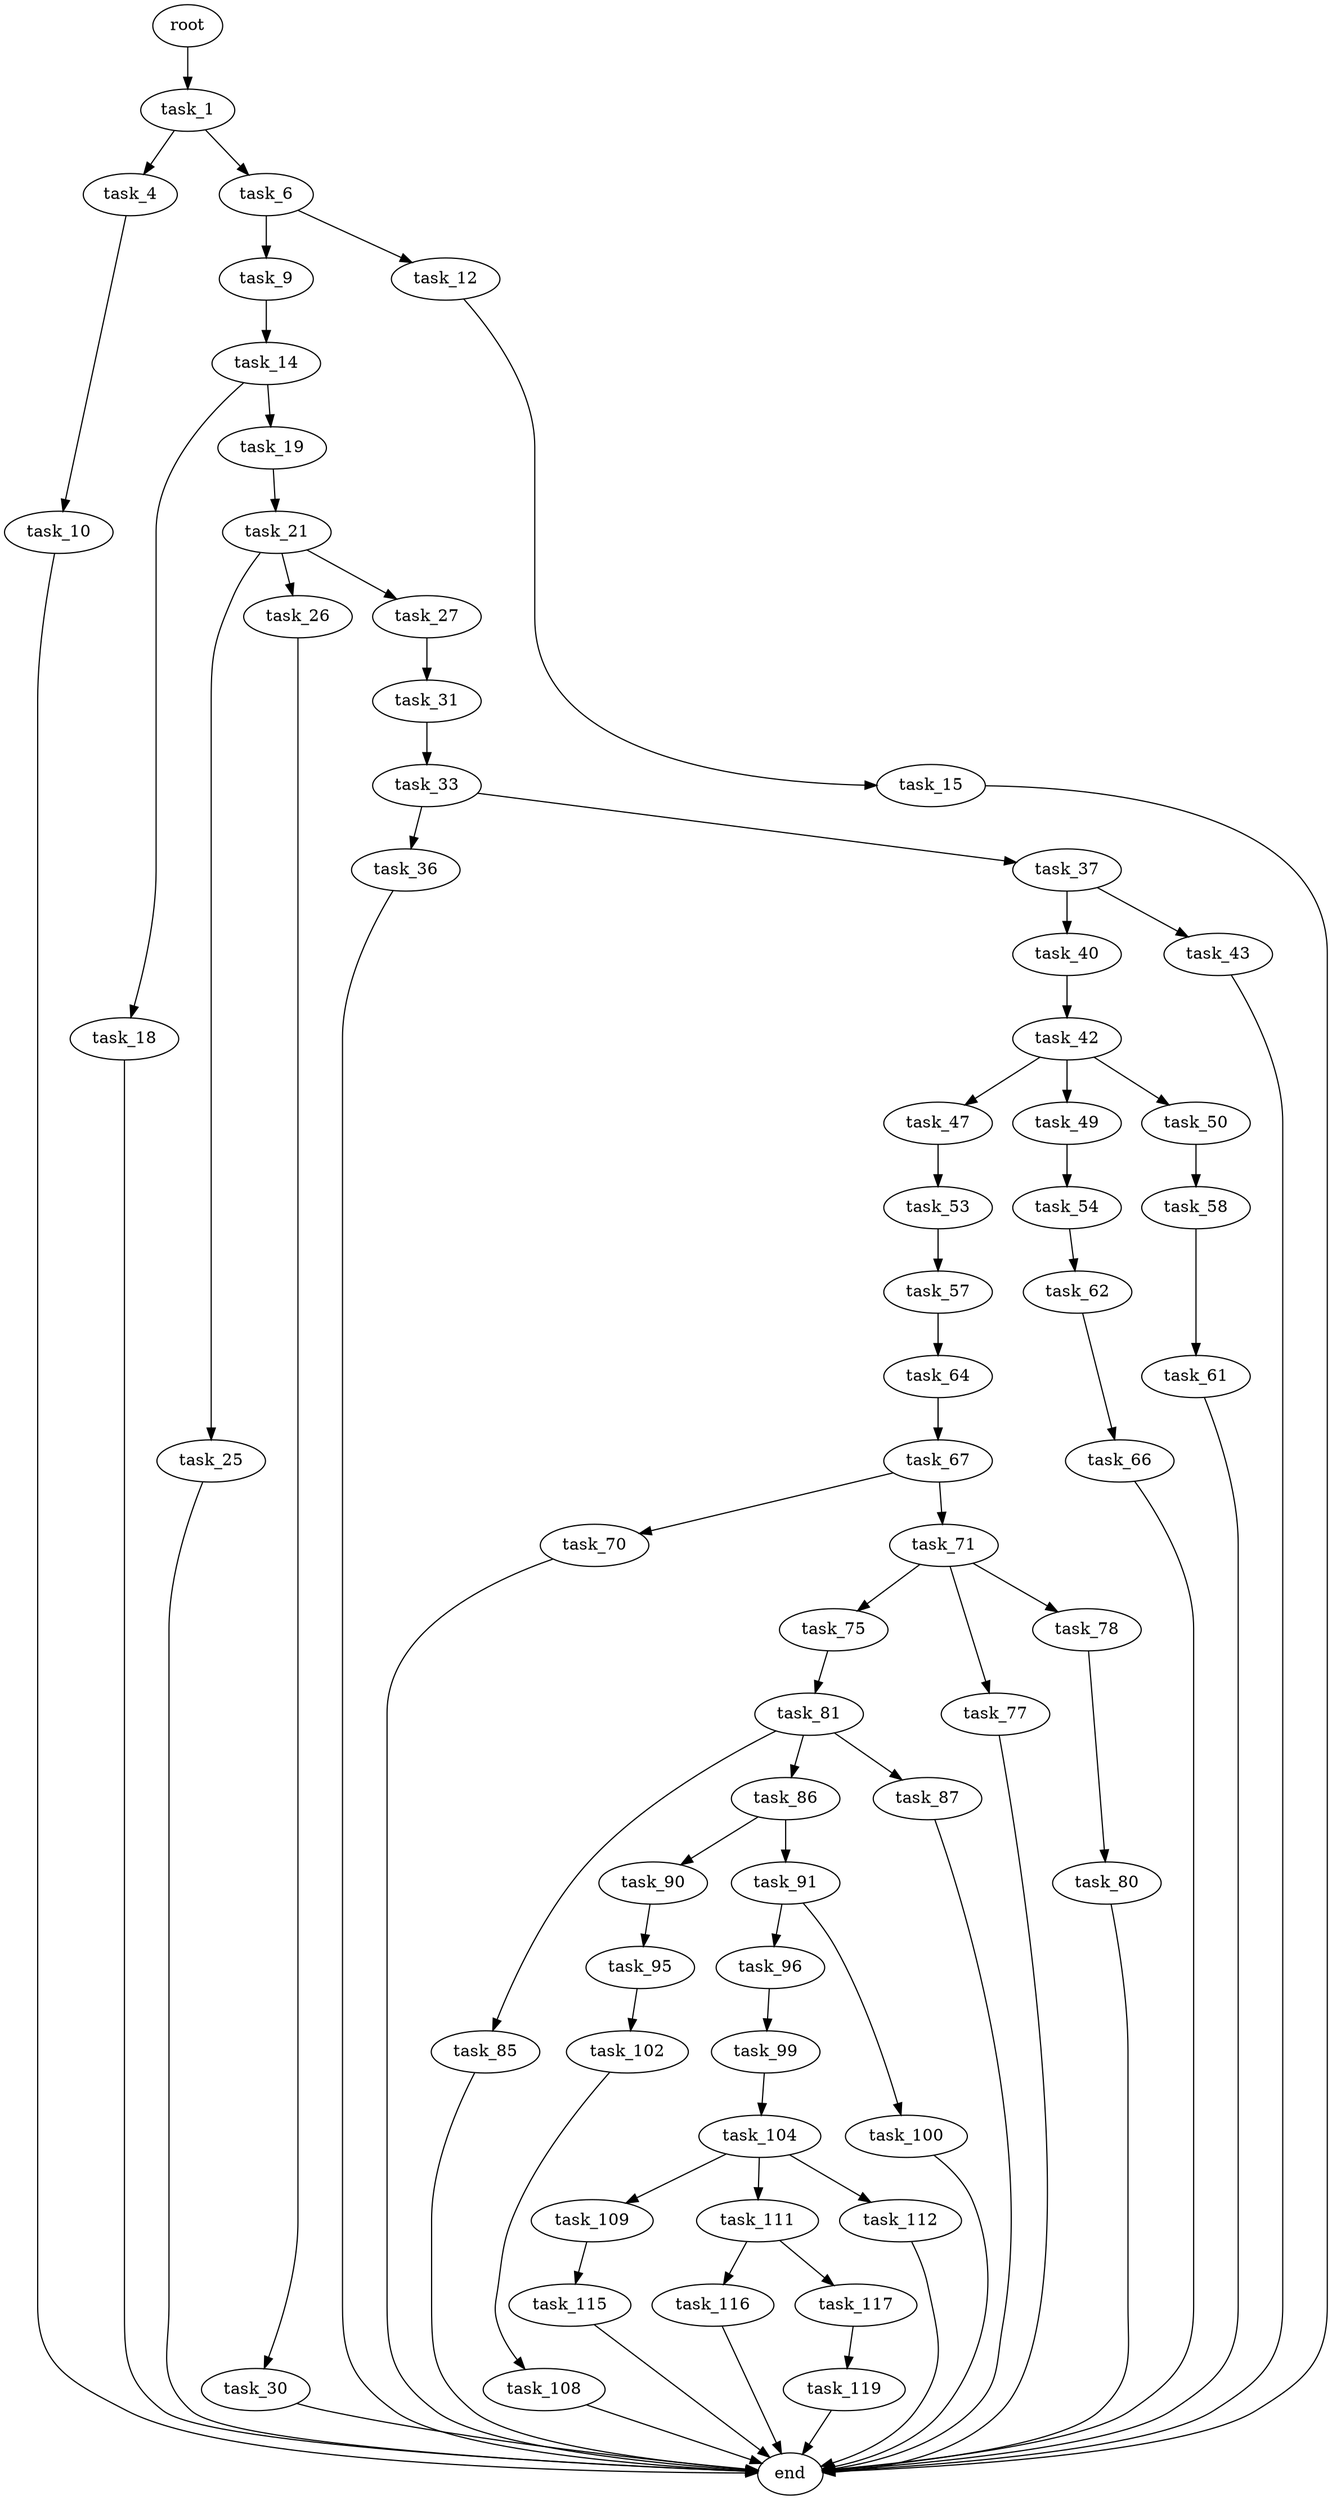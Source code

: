 digraph G {
  root [size="0.000000"];
  task_1 [size="68719476736.000000"];
  task_4 [size="68719476736.000000"];
  task_6 [size="4344732787.000000"];
  task_9 [size="20597444574.000000"];
  task_10 [size="15275846617.000000"];
  task_12 [size="8589934592.000000"];
  task_14 [size="549755813888.000000"];
  task_15 [size="28991029248.000000"];
  task_18 [size="14983095079.000000"];
  task_19 [size="220563075366.000000"];
  task_21 [size="671703449861.000000"];
  task_25 [size="55549258436.000000"];
  task_26 [size="991655011278.000000"];
  task_27 [size="134217728000.000000"];
  task_30 [size="549755813888.000000"];
  task_31 [size="4949356977.000000"];
  task_33 [size="447342690289.000000"];
  task_36 [size="86642807986.000000"];
  task_37 [size="89074354615.000000"];
  task_40 [size="1793868444.000000"];
  task_42 [size="28991029248.000000"];
  task_43 [size="20004345141.000000"];
  task_47 [size="231928233984.000000"];
  task_49 [size="6072280651.000000"];
  task_50 [size="231928233984.000000"];
  task_53 [size="6791604248.000000"];
  task_54 [size="615014847029.000000"];
  task_57 [size="200493876886.000000"];
  task_58 [size="217139176181.000000"];
  task_61 [size="88527486910.000000"];
  task_62 [size="257334410592.000000"];
  task_64 [size="23605184800.000000"];
  task_66 [size="2487153401.000000"];
  task_67 [size="101502947578.000000"];
  task_70 [size="97894700600.000000"];
  task_71 [size="198215587220.000000"];
  task_75 [size="6323214474.000000"];
  task_77 [size="15725710350.000000"];
  task_78 [size="3468443097.000000"];
  task_80 [size="45268475792.000000"];
  task_81 [size="712858288695.000000"];
  task_85 [size="45894968479.000000"];
  task_86 [size="54087585402.000000"];
  task_87 [size="5641514497.000000"];
  task_90 [size="8589934592.000000"];
  task_91 [size="1073741824000.000000"];
  task_95 [size="3392456817.000000"];
  task_96 [size="164309865926.000000"];
  task_99 [size="549755813888.000000"];
  task_100 [size="663519644393.000000"];
  task_102 [size="221674071446.000000"];
  task_104 [size="549755813888.000000"];
  task_108 [size="31371570195.000000"];
  task_109 [size="7776270533.000000"];
  task_111 [size="39776824321.000000"];
  task_112 [size="231928233984.000000"];
  task_115 [size="17398989599.000000"];
  task_116 [size="701209197794.000000"];
  task_117 [size="1238028860056.000000"];
  task_119 [size="124820939117.000000"];
  end [size="0.000000"];

  root -> task_1 [size="1.000000"];
  task_1 -> task_4 [size="134217728.000000"];
  task_1 -> task_6 [size="134217728.000000"];
  task_4 -> task_10 [size="134217728.000000"];
  task_6 -> task_9 [size="134217728.000000"];
  task_6 -> task_12 [size="134217728.000000"];
  task_9 -> task_14 [size="838860800.000000"];
  task_10 -> end [size="1.000000"];
  task_12 -> task_15 [size="33554432.000000"];
  task_14 -> task_18 [size="536870912.000000"];
  task_14 -> task_19 [size="536870912.000000"];
  task_15 -> end [size="1.000000"];
  task_18 -> end [size="1.000000"];
  task_19 -> task_21 [size="301989888.000000"];
  task_21 -> task_25 [size="411041792.000000"];
  task_21 -> task_26 [size="411041792.000000"];
  task_21 -> task_27 [size="411041792.000000"];
  task_25 -> end [size="1.000000"];
  task_26 -> task_30 [size="838860800.000000"];
  task_27 -> task_31 [size="209715200.000000"];
  task_30 -> end [size="1.000000"];
  task_31 -> task_33 [size="209715200.000000"];
  task_33 -> task_36 [size="536870912.000000"];
  task_33 -> task_37 [size="536870912.000000"];
  task_36 -> end [size="1.000000"];
  task_37 -> task_40 [size="134217728.000000"];
  task_37 -> task_43 [size="134217728.000000"];
  task_40 -> task_42 [size="33554432.000000"];
  task_42 -> task_47 [size="75497472.000000"];
  task_42 -> task_49 [size="75497472.000000"];
  task_42 -> task_50 [size="75497472.000000"];
  task_43 -> end [size="1.000000"];
  task_47 -> task_53 [size="301989888.000000"];
  task_49 -> task_54 [size="301989888.000000"];
  task_50 -> task_58 [size="301989888.000000"];
  task_53 -> task_57 [size="209715200.000000"];
  task_54 -> task_62 [size="411041792.000000"];
  task_57 -> task_64 [size="209715200.000000"];
  task_58 -> task_61 [size="209715200.000000"];
  task_61 -> end [size="1.000000"];
  task_62 -> task_66 [size="411041792.000000"];
  task_64 -> task_67 [size="838860800.000000"];
  task_66 -> end [size="1.000000"];
  task_67 -> task_70 [size="75497472.000000"];
  task_67 -> task_71 [size="75497472.000000"];
  task_70 -> end [size="1.000000"];
  task_71 -> task_75 [size="209715200.000000"];
  task_71 -> task_77 [size="209715200.000000"];
  task_71 -> task_78 [size="209715200.000000"];
  task_75 -> task_81 [size="536870912.000000"];
  task_77 -> end [size="1.000000"];
  task_78 -> task_80 [size="209715200.000000"];
  task_80 -> end [size="1.000000"];
  task_81 -> task_85 [size="536870912.000000"];
  task_81 -> task_86 [size="536870912.000000"];
  task_81 -> task_87 [size="536870912.000000"];
  task_85 -> end [size="1.000000"];
  task_86 -> task_90 [size="75497472.000000"];
  task_86 -> task_91 [size="75497472.000000"];
  task_87 -> end [size="1.000000"];
  task_90 -> task_95 [size="33554432.000000"];
  task_91 -> task_96 [size="838860800.000000"];
  task_91 -> task_100 [size="838860800.000000"];
  task_95 -> task_102 [size="209715200.000000"];
  task_96 -> task_99 [size="301989888.000000"];
  task_99 -> task_104 [size="536870912.000000"];
  task_100 -> end [size="1.000000"];
  task_102 -> task_108 [size="209715200.000000"];
  task_104 -> task_109 [size="536870912.000000"];
  task_104 -> task_111 [size="536870912.000000"];
  task_104 -> task_112 [size="536870912.000000"];
  task_108 -> end [size="1.000000"];
  task_109 -> task_115 [size="134217728.000000"];
  task_111 -> task_116 [size="838860800.000000"];
  task_111 -> task_117 [size="838860800.000000"];
  task_112 -> end [size="1.000000"];
  task_115 -> end [size="1.000000"];
  task_116 -> end [size="1.000000"];
  task_117 -> task_119 [size="838860800.000000"];
  task_119 -> end [size="1.000000"];
}
